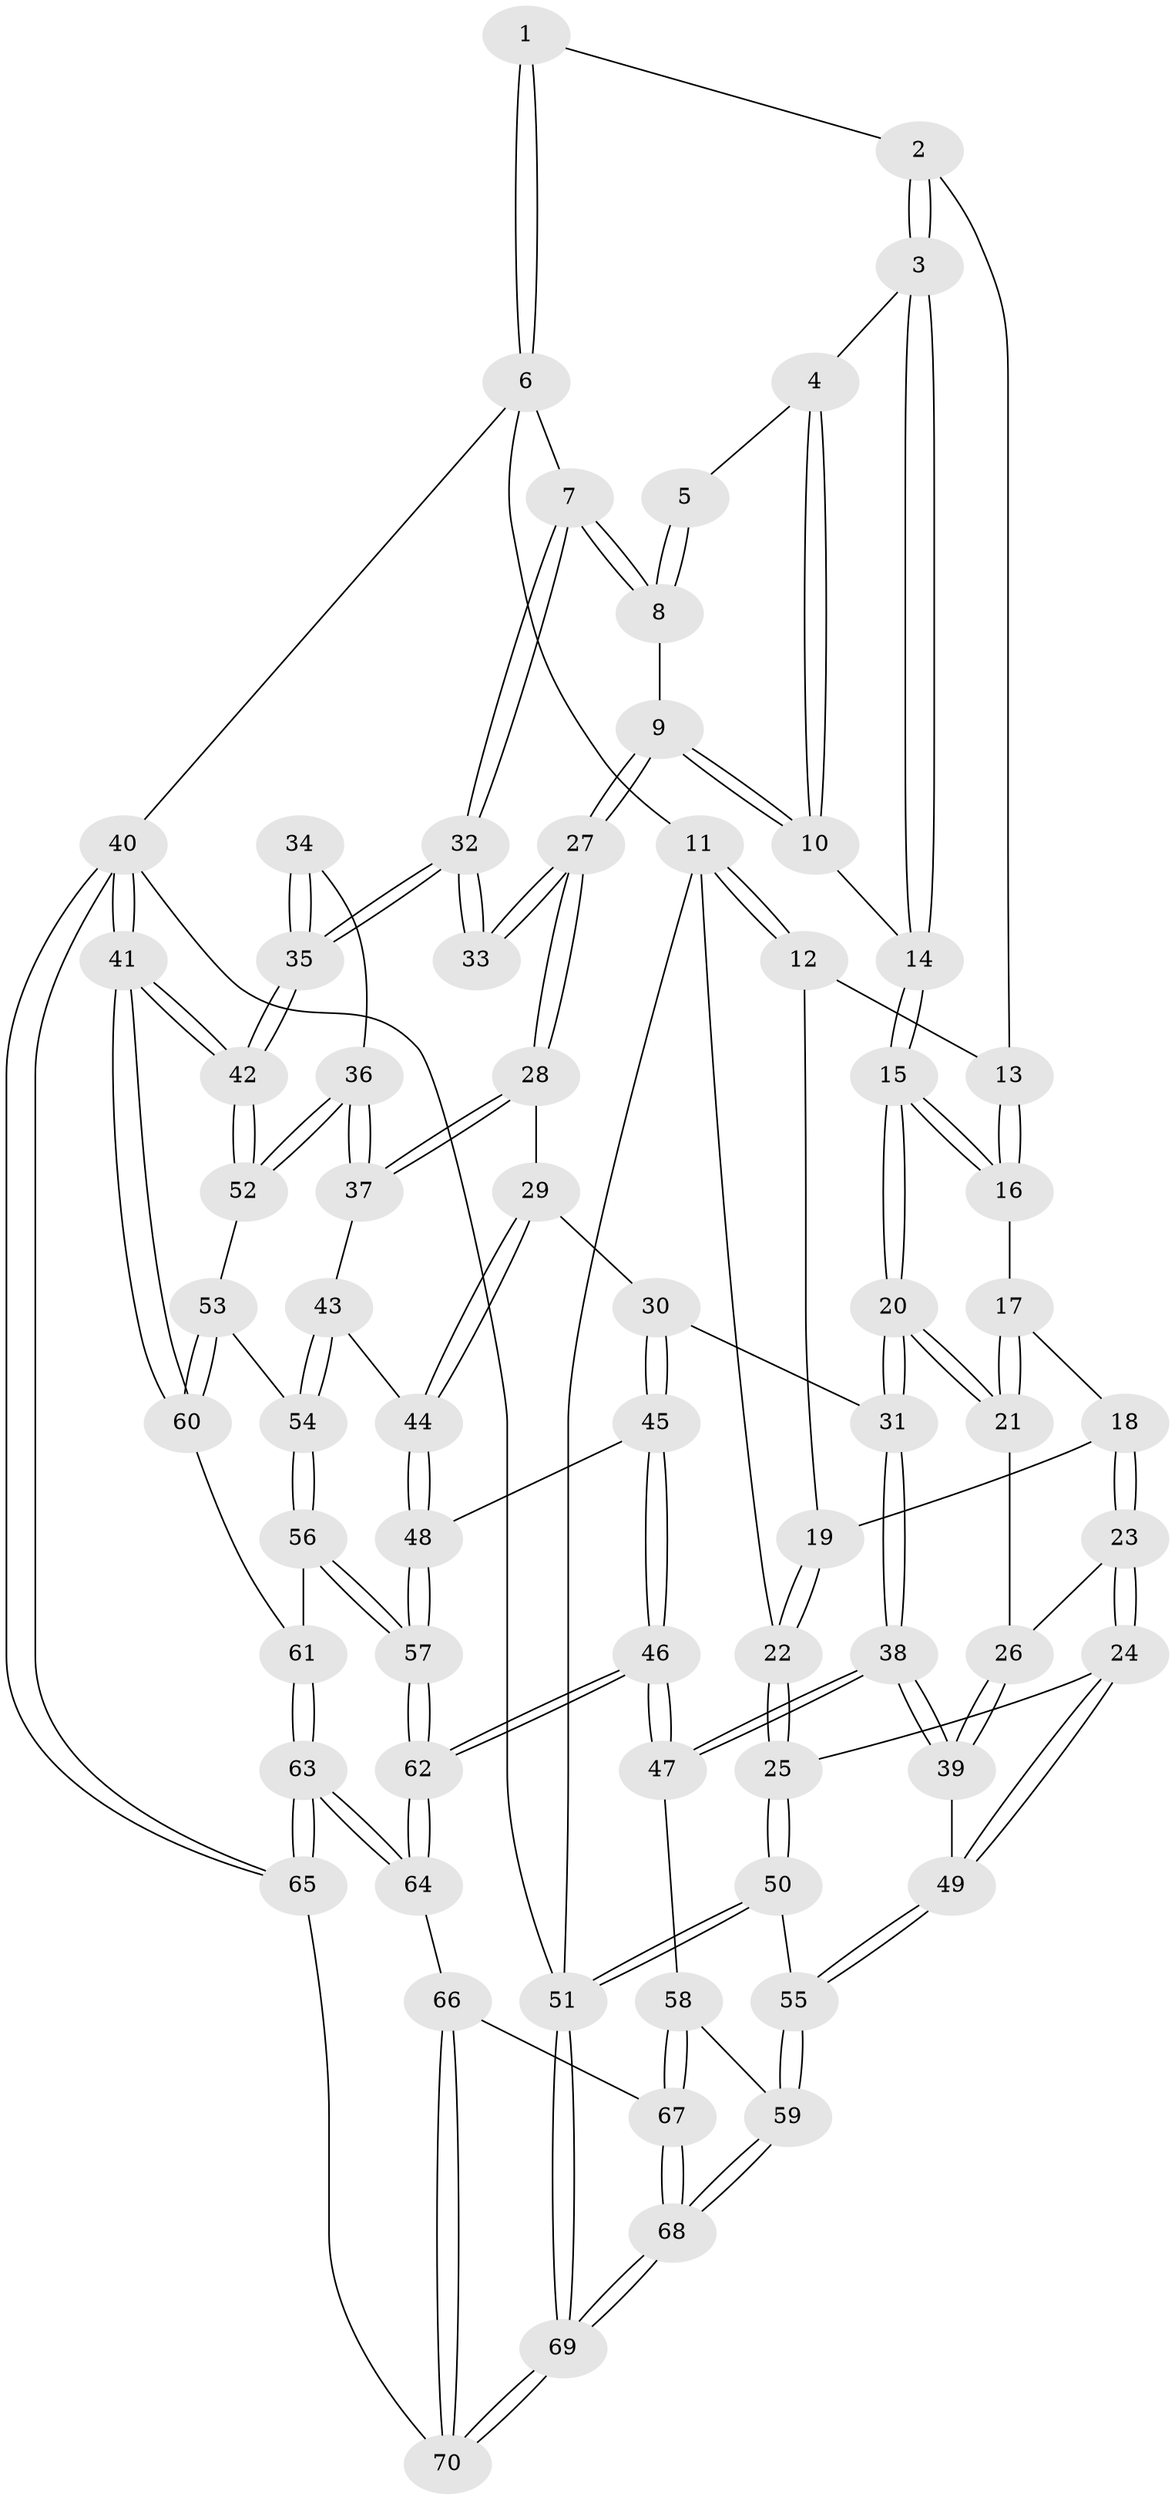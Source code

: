 // coarse degree distribution, {4: 0.475, 5: 0.375, 7: 0.025, 6: 0.075, 3: 0.05}
// Generated by graph-tools (version 1.1) at 2025/24/03/03/25 07:24:37]
// undirected, 70 vertices, 172 edges
graph export_dot {
graph [start="1"]
  node [color=gray90,style=filled];
  1 [pos="+0.8027598196282494+0"];
  2 [pos="+0.4709855750914741+0"];
  3 [pos="+0.5643057161209458+0.11998649837933877"];
  4 [pos="+0.7211004362322287+0.04586170472095845"];
  5 [pos="+0.74727012409381+0"];
  6 [pos="+1+0"];
  7 [pos="+1+0"];
  8 [pos="+0.8424602724036475+0.19876209346764298"];
  9 [pos="+0.8001423762763872+0.22855613497566643"];
  10 [pos="+0.7502701771333805+0.21272741859524247"];
  11 [pos="+0+0"];
  12 [pos="+0+0"];
  13 [pos="+0.3632907561944244+0"];
  14 [pos="+0.5659274871033265+0.20616400622516926"];
  15 [pos="+0.5291245671858528+0.24749600460728646"];
  16 [pos="+0.3067349681047184+0.16706696697425968"];
  17 [pos="+0.2814842131961005+0.18430895755448534"];
  18 [pos="+0.23018969667490197+0.1960244803786886"];
  19 [pos="+0.22975592718235835+0.19580996449512117"];
  20 [pos="+0.5258934160255844+0.28728510137186475"];
  21 [pos="+0.32029787053752645+0.3475854663310006"];
  22 [pos="+0+0.16111460582411966"];
  23 [pos="+0.14977279015297512+0.36688753404231694"];
  24 [pos="+0.14098595096464467+0.37622104642920223"];
  25 [pos="+0+0.23345114118878665"];
  26 [pos="+0.3168591488691558+0.35710926551494887"];
  27 [pos="+0.8061226614840129+0.33577819882838256"];
  28 [pos="+0.8046304776507684+0.3417383486540719"];
  29 [pos="+0.7184691738618146+0.3980328416653275"];
  30 [pos="+0.5405322000087586+0.33560515379399664"];
  31 [pos="+0.5308705480002175+0.32488888297565294"];
  32 [pos="+1+0.09370190578426255"];
  33 [pos="+0.8863323842262724+0.34424268030759597"];
  34 [pos="+0.9692787282433162+0.36343232463784325"];
  35 [pos="+1+0.29181247001808924"];
  36 [pos="+0.892212375537368+0.4512374927894784"];
  37 [pos="+0.828605291543735+0.38909379917865433"];
  38 [pos="+0.38007563611866463+0.5036442669789621"];
  39 [pos="+0.34914011532895484+0.4751114485257232"];
  40 [pos="+1+1"];
  41 [pos="+1+0.7167188409189217"];
  42 [pos="+1+0.42268213234675"];
  43 [pos="+0.793141093374683+0.4803616421463751"];
  44 [pos="+0.7041048795096017+0.47805733851487525"];
  45 [pos="+0.5721881216659418+0.4286635078846964"];
  46 [pos="+0.4383569174266412+0.6292634021768538"];
  47 [pos="+0.39456548495083166+0.6126683739988319"];
  48 [pos="+0.6581616458077199+0.560235509811265"];
  49 [pos="+0.15107161053979143+0.4363226253057218"];
  50 [pos="+0+0.5553681019187079"];
  51 [pos="+0+1"];
  52 [pos="+0.8935596028681339+0.4542371226297883"];
  53 [pos="+0.8931488768412024+0.5145157597711283"];
  54 [pos="+0.8083622592894038+0.5124995378240337"];
  55 [pos="+0.0975023627253385+0.5817812086613884"];
  56 [pos="+0.7290042071750904+0.6040833602435478"];
  57 [pos="+0.6575401768199318+0.6161051577806947"];
  58 [pos="+0.3791927200917536+0.6212157080640354"];
  59 [pos="+0.15116913165514925+0.6471497715873583"];
  60 [pos="+0.9348051307447218+0.5967212751936365"];
  61 [pos="+0.8578895709321065+0.624471847115367"];
  62 [pos="+0.590816463015556+0.7075880783421818"];
  63 [pos="+0.7899691073595227+0.9031328576806938"];
  64 [pos="+0.6045500047216001+0.7597230519306364"];
  65 [pos="+1+1"];
  66 [pos="+0.5254622367946753+0.843114858624648"];
  67 [pos="+0.30784307687398066+0.8593323233420649"];
  68 [pos="+0.08592257544571659+1"];
  69 [pos="+0+1"];
  70 [pos="+0.4262727577934257+1"];
  1 -- 2;
  1 -- 6;
  1 -- 6;
  2 -- 3;
  2 -- 3;
  2 -- 13;
  3 -- 4;
  3 -- 14;
  3 -- 14;
  4 -- 5;
  4 -- 10;
  4 -- 10;
  5 -- 8;
  5 -- 8;
  6 -- 7;
  6 -- 11;
  6 -- 40;
  7 -- 8;
  7 -- 8;
  7 -- 32;
  7 -- 32;
  8 -- 9;
  9 -- 10;
  9 -- 10;
  9 -- 27;
  9 -- 27;
  10 -- 14;
  11 -- 12;
  11 -- 12;
  11 -- 22;
  11 -- 51;
  12 -- 13;
  12 -- 19;
  13 -- 16;
  13 -- 16;
  14 -- 15;
  14 -- 15;
  15 -- 16;
  15 -- 16;
  15 -- 20;
  15 -- 20;
  16 -- 17;
  17 -- 18;
  17 -- 21;
  17 -- 21;
  18 -- 19;
  18 -- 23;
  18 -- 23;
  19 -- 22;
  19 -- 22;
  20 -- 21;
  20 -- 21;
  20 -- 31;
  20 -- 31;
  21 -- 26;
  22 -- 25;
  22 -- 25;
  23 -- 24;
  23 -- 24;
  23 -- 26;
  24 -- 25;
  24 -- 49;
  24 -- 49;
  25 -- 50;
  25 -- 50;
  26 -- 39;
  26 -- 39;
  27 -- 28;
  27 -- 28;
  27 -- 33;
  27 -- 33;
  28 -- 29;
  28 -- 37;
  28 -- 37;
  29 -- 30;
  29 -- 44;
  29 -- 44;
  30 -- 31;
  30 -- 45;
  30 -- 45;
  31 -- 38;
  31 -- 38;
  32 -- 33;
  32 -- 33;
  32 -- 35;
  32 -- 35;
  34 -- 35;
  34 -- 35;
  34 -- 36;
  35 -- 42;
  35 -- 42;
  36 -- 37;
  36 -- 37;
  36 -- 52;
  36 -- 52;
  37 -- 43;
  38 -- 39;
  38 -- 39;
  38 -- 47;
  38 -- 47;
  39 -- 49;
  40 -- 41;
  40 -- 41;
  40 -- 65;
  40 -- 65;
  40 -- 51;
  41 -- 42;
  41 -- 42;
  41 -- 60;
  41 -- 60;
  42 -- 52;
  42 -- 52;
  43 -- 44;
  43 -- 54;
  43 -- 54;
  44 -- 48;
  44 -- 48;
  45 -- 46;
  45 -- 46;
  45 -- 48;
  46 -- 47;
  46 -- 47;
  46 -- 62;
  46 -- 62;
  47 -- 58;
  48 -- 57;
  48 -- 57;
  49 -- 55;
  49 -- 55;
  50 -- 51;
  50 -- 51;
  50 -- 55;
  51 -- 69;
  51 -- 69;
  52 -- 53;
  53 -- 54;
  53 -- 60;
  53 -- 60;
  54 -- 56;
  54 -- 56;
  55 -- 59;
  55 -- 59;
  56 -- 57;
  56 -- 57;
  56 -- 61;
  57 -- 62;
  57 -- 62;
  58 -- 59;
  58 -- 67;
  58 -- 67;
  59 -- 68;
  59 -- 68;
  60 -- 61;
  61 -- 63;
  61 -- 63;
  62 -- 64;
  62 -- 64;
  63 -- 64;
  63 -- 64;
  63 -- 65;
  63 -- 65;
  64 -- 66;
  65 -- 70;
  66 -- 67;
  66 -- 70;
  66 -- 70;
  67 -- 68;
  67 -- 68;
  68 -- 69;
  68 -- 69;
  69 -- 70;
  69 -- 70;
}
